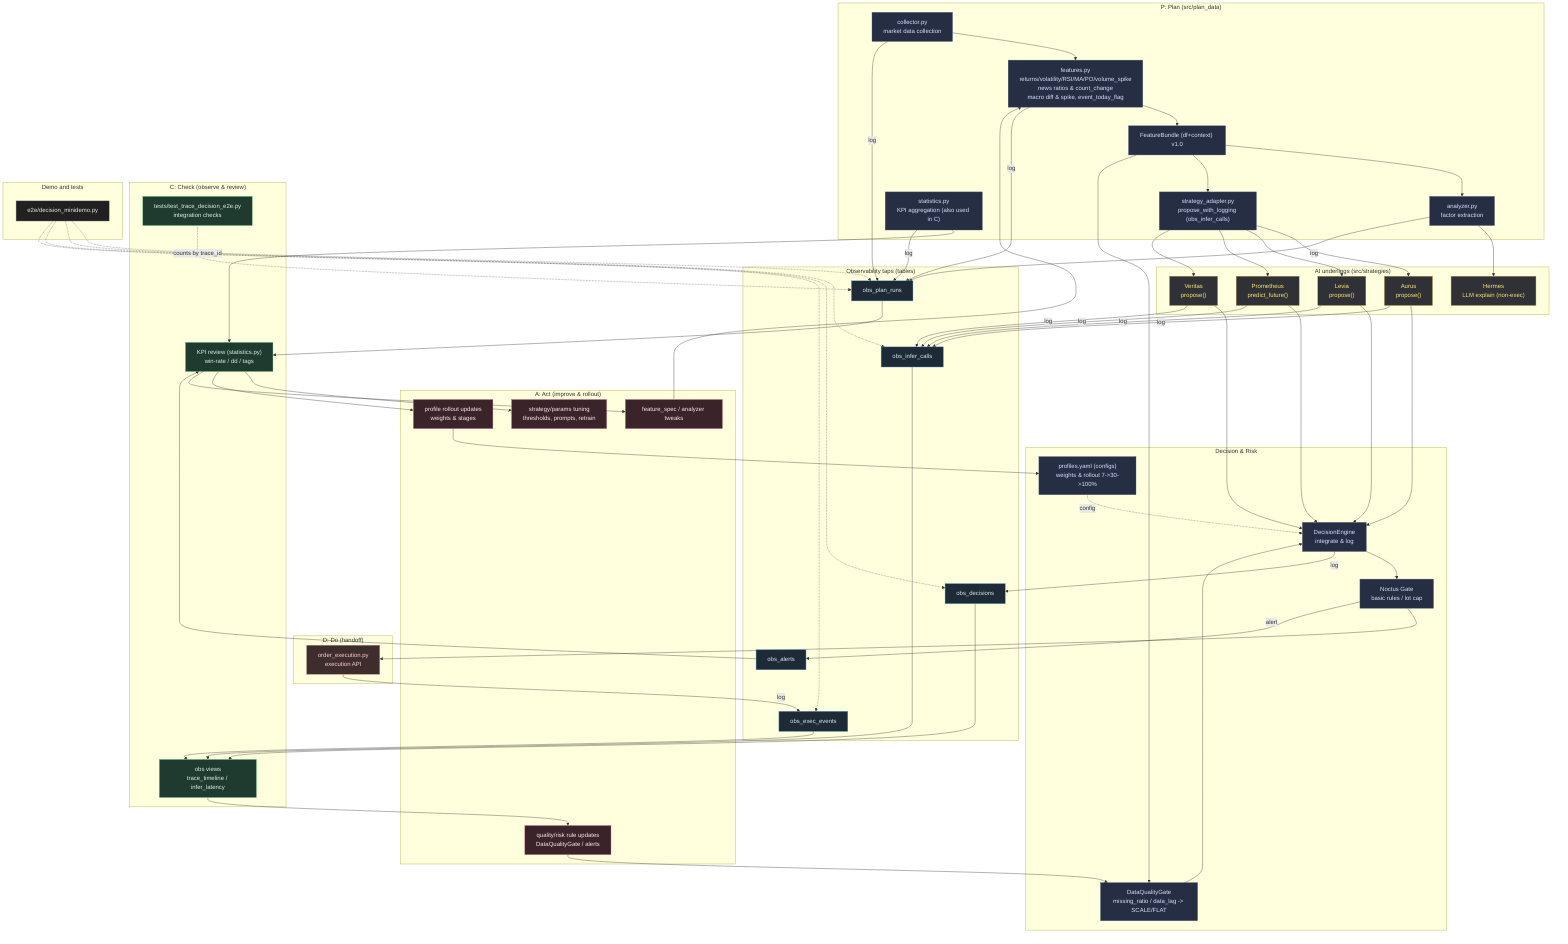 flowchart TD

%% ====== styles (GitHub-safe) ======
classDef plan fill:#262e44,stroke:#47617a,color:#d8e0f7;
classDef ai fill:#2f3136,stroke:#a97e2c,color:#ffe476;
classDef do fill:#3d2d2d,stroke:#cc9999,color:#ffcccc;
classDef check fill:#1f3a2e,stroke:#5fbf88,color:#d9f2e3;
classDef act fill:#3a242a,stroke:#cf6b86,color:#ffe6ee;
classDef partial fill:#2e2e2e,stroke:#ffcc66,color:#fff2cc;
classDef obs fill:#1e2a36,stroke:#5dade2,color:#d6eaf8;
classDef demo fill:#202020,stroke:#8a8a8a,color:#eaeaea;

%% ===================== P (PLAN) =====================
subgraph PLAN ["P: Plan (src/plan_data)"]
  COLLECT["collector.py<br/>market data collection"]:::plan
  FEATURES["features.py<br/>returns/volatility/RSI/MA/PO/volume_spike<br/>news ratios & count_change<br/>macro diff & spike, event_today_flag"]:::plan
  FEATDF["FeatureBundle (df+context) v1.0"]:::plan
  ANALYZER["analyzer.py<br/>factor extraction"]:::plan
  STATS["statistics.py<br/>KPI aggregation (also used in C)"]:::plan
  ADAPTER["strategy_adapter.py<br/>propose_with_logging (obs_infer_calls)"]:::plan
end

%% ===================== AI =====================
subgraph AI_UNDERLINGS ["AI underlings (src/strategies)"]
  AURUS["Aurus<br/>propose()"]:::ai
  LEVIA["Levia<br/>propose()"]:::ai
  PROM["Prometheus<br/>predict_future()"]:::ai
  VERITAS["Veritas<br/>propose()"]:::ai
  HERMES["Hermes<br/>LLM explain (non-exec)"]:::ai
end

%% ===================== D (DO) & Decision/Risk =====================
subgraph DECISION_STACK ["Decision & Risk"]
  DECISION["DecisionEngine<br/>integrate & log"]:::plan
  QUALITY["DataQualityGate<br/>missing_ratio / data_lag -> SCALE/FLAT"]:::partial
  NOCTUSGATE["Noctus Gate<br/>basic rules / lot cap"]:::partial
  PROFILES["profiles.yaml (configs)<br/>weights & rollout 7->30->100%"]:::partial
end

subgraph DO_LAYER ["D: Do (handoff)"]
  ORDER["order_execution.py<br/>execution API"]:::do
end

%% ===================== C (CHECK) =====================
subgraph CHECK_LOOP ["C: Check (observe & review)"]
  KPI["KPI review (statistics.py)<br/>win-rate / dd / tags"]:::check
  VIEWS["obs views<br/>trace_timeline / infer_latency"]:::check
  TESTS["tests/test_trace_decision_e2e.py<br/>integration checks"]:::check
end

%% ===================== A (ACT) =====================
subgraph ACT_LOOP ["A: Act (improve & rollout)"]
  TUNING["strategy/params tuning<br/>thresholds, prompts, retrain"]:::act
  QA_RULES["quality/risk rule updates<br/>DataQualityGate / alerts"]:::act
  PROFILE_ROLLOUT["profile rollout updates<br/>weights & stages"]:::act
  SPEC_EVOLVE["feature_spec / analyzer tweaks"]:::act
end

%% ===================== Observability =====================
subgraph OBS ["Observability taps (tables)"]
  OBS_PLAN["obs_plan_runs"]:::obs
  OBS_INFER["obs_infer_calls"]:::obs
  OBS_DEC["obs_decisions"]:::obs
  OBS_EXEC["obs_exec_events"]:::obs
  OBS_ALT["obs_alerts"]:::partial
end

%% ===================== Demo =====================
subgraph DEMO ["Demo and tests"]
  DECISION_MINI["e2e/decision_minidemo.py"]:::demo
end

%% ====== PLAN flow ======
COLLECT --> FEATURES --> FEATDF
FEATDF --> ANALYZER
FEATDF --> ADAPTER
ADAPTER --> AURUS
ADAPTER --> LEVIA
ADAPTER --> PROM
ADAPTER --> VERITAS
ANALYZER --> HERMES

%% ====== Decision integration path ======
FEATDF --> QUALITY --> DECISION
AURUS --> DECISION
LEVIA --> DECISION
PROM --> DECISION
VERITAS --> DECISION
PROFILES -. "config" .-> DECISION
DECISION --> NOCTUSGATE --> ORDER

%% ====== Check loop wiring ======
OBS_PLAN --> KPI
OBS_INFER --> VIEWS
OBS_DEC --> VIEWS
OBS_EXEC --> VIEWS
OBS_ALT --> KPI
STATS --> KPI
TESTS -. "counts by trace_id" .-> OBS_PLAN
DECISION_MINI -.-> OBS_PLAN
DECISION_MINI -.-> OBS_INFER
DECISION_MINI -.-> OBS_DEC
DECISION_MINI -.-> OBS_EXEC

%% ====== Act loop feedbacks ======
KPI --> TUNING
VIEWS --> QA_RULES
KPI --> PROFILE_ROLLOUT
KPI --> SPEC_EVOLVE
QA_RULES --> QUALITY
PROFILE_ROLLOUT --> PROFILES
SPEC_EVOLVE --> FEATURES

%% ====== Observability logging ======
COLLECT  -->|log| OBS_PLAN
FEATURES -->|log| OBS_PLAN
STATS    -->|log| OBS_PLAN
ANALYZER -->|log| OBS_PLAN
DECISION -->|log| OBS_DEC
ORDER    -->|log| OBS_EXEC
AURUS    -->|log| OBS_INFER
LEVIA    -->|log| OBS_INFER
PROM     -->|log| OBS_INFER
VERITAS  -->|log| OBS_INFER
NOCTUSGATE -->|alert| OBS_ALT

%% ====== class bindings ======
class COLLECT,FEATURES,FEATDF,ANALYZER,STATS,ADAPTER plan;
class AURUS,LEVIA,PROM,VERITAS,HERMES ai;
class ORDER do;
class DECISION,QUALITY,NOCTUSGATE,PROFILES plan;
class KPI,VIEWS,TESTS check;
class TUNING,QA_RULES,PROFILE_ROLLOUT,SPEC_EVOLVE act;
class OBS_PLAN,OBS_INFER,OBS_DEC,OBS_EXEC,OBS_ALT obs;
class DECISION_MINI demo;